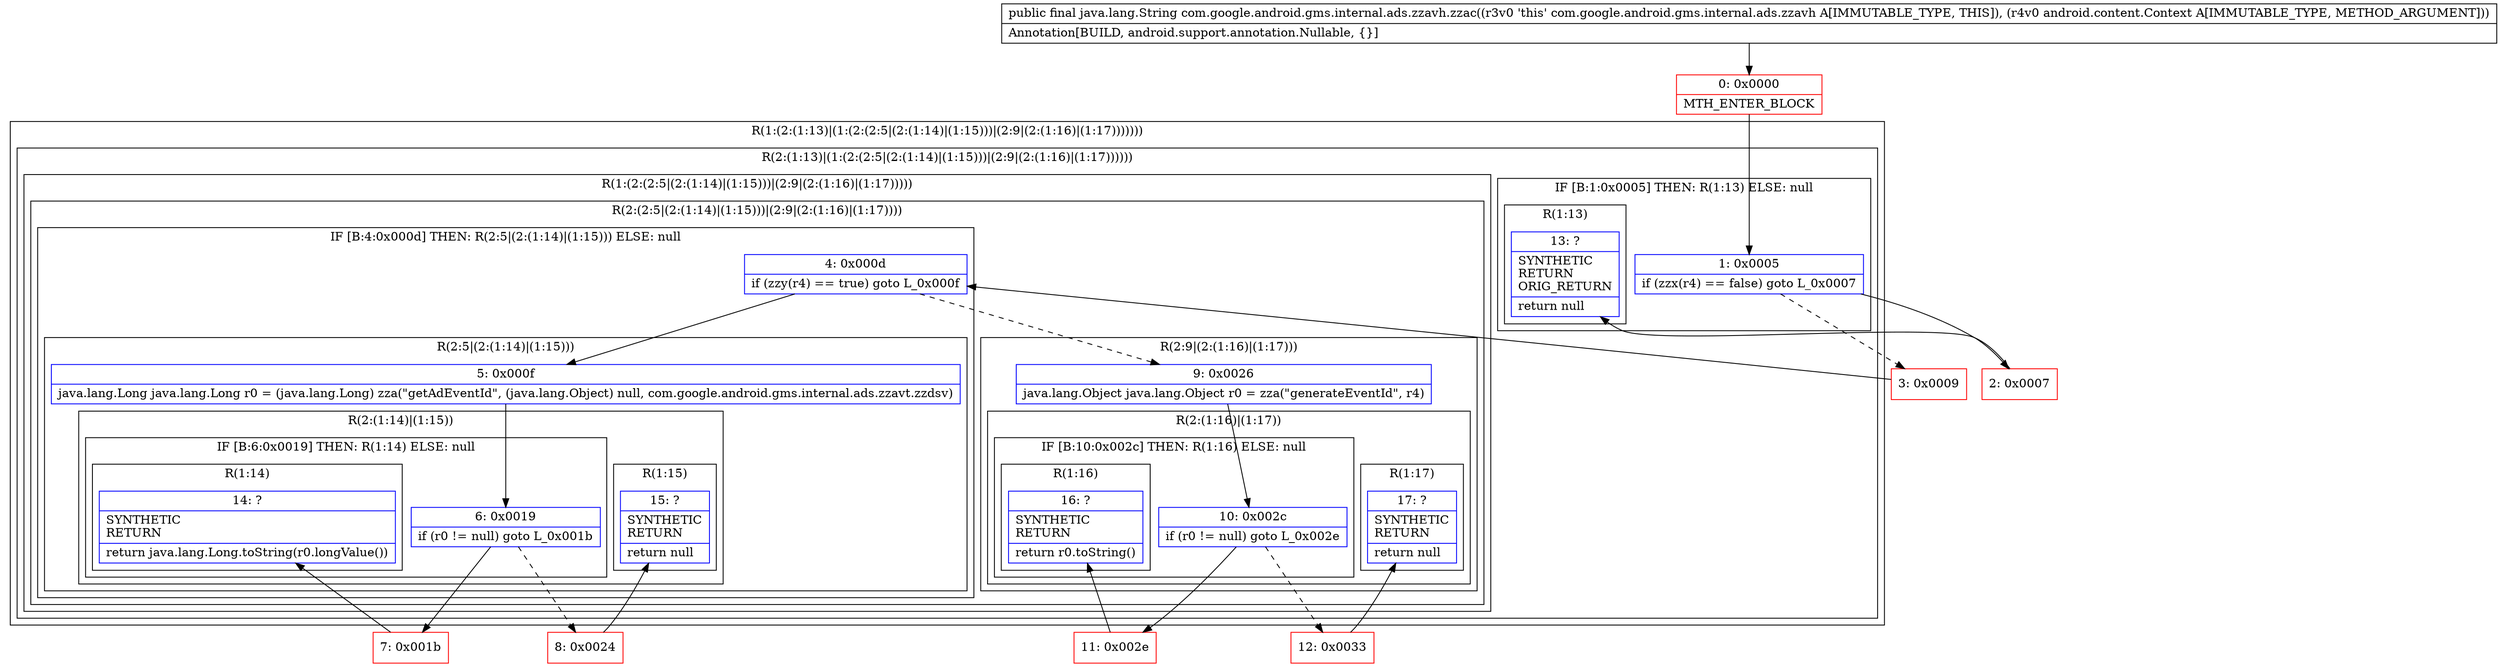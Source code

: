 digraph "CFG forcom.google.android.gms.internal.ads.zzavh.zzac(Landroid\/content\/Context;)Ljava\/lang\/String;" {
subgraph cluster_Region_1052108173 {
label = "R(1:(2:(1:13)|(1:(2:(2:5|(2:(1:14)|(1:15)))|(2:9|(2:(1:16)|(1:17)))))))";
node [shape=record,color=blue];
subgraph cluster_Region_1139104642 {
label = "R(2:(1:13)|(1:(2:(2:5|(2:(1:14)|(1:15)))|(2:9|(2:(1:16)|(1:17))))))";
node [shape=record,color=blue];
subgraph cluster_IfRegion_2100726672 {
label = "IF [B:1:0x0005] THEN: R(1:13) ELSE: null";
node [shape=record,color=blue];
Node_1 [shape=record,label="{1\:\ 0x0005|if (zzx(r4) == false) goto L_0x0007\l}"];
subgraph cluster_Region_321290083 {
label = "R(1:13)";
node [shape=record,color=blue];
Node_13 [shape=record,label="{13\:\ ?|SYNTHETIC\lRETURN\lORIG_RETURN\l|return null\l}"];
}
}
subgraph cluster_Region_44988679 {
label = "R(1:(2:(2:5|(2:(1:14)|(1:15)))|(2:9|(2:(1:16)|(1:17)))))";
node [shape=record,color=blue];
subgraph cluster_Region_1811815323 {
label = "R(2:(2:5|(2:(1:14)|(1:15)))|(2:9|(2:(1:16)|(1:17))))";
node [shape=record,color=blue];
subgraph cluster_IfRegion_576546687 {
label = "IF [B:4:0x000d] THEN: R(2:5|(2:(1:14)|(1:15))) ELSE: null";
node [shape=record,color=blue];
Node_4 [shape=record,label="{4\:\ 0x000d|if (zzy(r4) == true) goto L_0x000f\l}"];
subgraph cluster_Region_897560956 {
label = "R(2:5|(2:(1:14)|(1:15)))";
node [shape=record,color=blue];
Node_5 [shape=record,label="{5\:\ 0x000f|java.lang.Long java.lang.Long r0 = (java.lang.Long) zza(\"getAdEventId\", (java.lang.Object) null, com.google.android.gms.internal.ads.zzavt.zzdsv)\l}"];
subgraph cluster_Region_35707184 {
label = "R(2:(1:14)|(1:15))";
node [shape=record,color=blue];
subgraph cluster_IfRegion_1800758134 {
label = "IF [B:6:0x0019] THEN: R(1:14) ELSE: null";
node [shape=record,color=blue];
Node_6 [shape=record,label="{6\:\ 0x0019|if (r0 != null) goto L_0x001b\l}"];
subgraph cluster_Region_1060453323 {
label = "R(1:14)";
node [shape=record,color=blue];
Node_14 [shape=record,label="{14\:\ ?|SYNTHETIC\lRETURN\l|return java.lang.Long.toString(r0.longValue())\l}"];
}
}
subgraph cluster_Region_1941433906 {
label = "R(1:15)";
node [shape=record,color=blue];
Node_15 [shape=record,label="{15\:\ ?|SYNTHETIC\lRETURN\l|return null\l}"];
}
}
}
}
subgraph cluster_Region_1588594821 {
label = "R(2:9|(2:(1:16)|(1:17)))";
node [shape=record,color=blue];
Node_9 [shape=record,label="{9\:\ 0x0026|java.lang.Object java.lang.Object r0 = zza(\"generateEventId\", r4)\l}"];
subgraph cluster_Region_1754136860 {
label = "R(2:(1:16)|(1:17))";
node [shape=record,color=blue];
subgraph cluster_IfRegion_985514278 {
label = "IF [B:10:0x002c] THEN: R(1:16) ELSE: null";
node [shape=record,color=blue];
Node_10 [shape=record,label="{10\:\ 0x002c|if (r0 != null) goto L_0x002e\l}"];
subgraph cluster_Region_1619455599 {
label = "R(1:16)";
node [shape=record,color=blue];
Node_16 [shape=record,label="{16\:\ ?|SYNTHETIC\lRETURN\l|return r0.toString()\l}"];
}
}
subgraph cluster_Region_555873773 {
label = "R(1:17)";
node [shape=record,color=blue];
Node_17 [shape=record,label="{17\:\ ?|SYNTHETIC\lRETURN\l|return null\l}"];
}
}
}
}
}
}
}
Node_0 [shape=record,color=red,label="{0\:\ 0x0000|MTH_ENTER_BLOCK\l}"];
Node_2 [shape=record,color=red,label="{2\:\ 0x0007}"];
Node_3 [shape=record,color=red,label="{3\:\ 0x0009}"];
Node_7 [shape=record,color=red,label="{7\:\ 0x001b}"];
Node_8 [shape=record,color=red,label="{8\:\ 0x0024}"];
Node_11 [shape=record,color=red,label="{11\:\ 0x002e}"];
Node_12 [shape=record,color=red,label="{12\:\ 0x0033}"];
MethodNode[shape=record,label="{public final java.lang.String com.google.android.gms.internal.ads.zzavh.zzac((r3v0 'this' com.google.android.gms.internal.ads.zzavh A[IMMUTABLE_TYPE, THIS]), (r4v0 android.content.Context A[IMMUTABLE_TYPE, METHOD_ARGUMENT]))  | Annotation[BUILD, android.support.annotation.Nullable, \{\}]\l}"];
MethodNode -> Node_0;
Node_1 -> Node_2;
Node_1 -> Node_3[style=dashed];
Node_4 -> Node_5;
Node_4 -> Node_9[style=dashed];
Node_5 -> Node_6;
Node_6 -> Node_7;
Node_6 -> Node_8[style=dashed];
Node_9 -> Node_10;
Node_10 -> Node_11;
Node_10 -> Node_12[style=dashed];
Node_0 -> Node_1;
Node_2 -> Node_13;
Node_3 -> Node_4;
Node_7 -> Node_14;
Node_8 -> Node_15;
Node_11 -> Node_16;
Node_12 -> Node_17;
}

